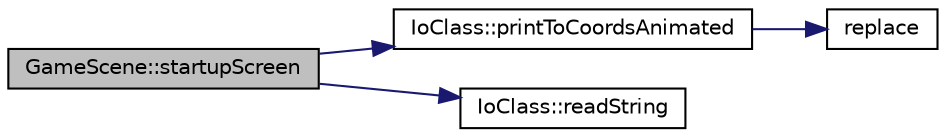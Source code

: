 digraph "GameScene::startupScreen"
{
 // LATEX_PDF_SIZE
  edge [fontname="Helvetica",fontsize="10",labelfontname="Helvetica",labelfontsize="10"];
  node [fontname="Helvetica",fontsize="10",shape=record];
  rankdir="LR";
  Node1 [label="GameScene::startupScreen",height=0.2,width=0.4,color="black", fillcolor="grey75", style="filled", fontcolor="black",tooltip=" "];
  Node1 -> Node2 [color="midnightblue",fontsize="10",style="solid"];
  Node2 [label="IoClass::printToCoordsAnimated",height=0.2,width=0.4,color="black", fillcolor="white", style="filled",URL="$class_io_class.html#a069576134fab6e543348937e75d46351",tooltip=" "];
  Node2 -> Node3 [color="midnightblue",fontsize="10",style="solid"];
  Node3 [label="replace",height=0.2,width=0.4,color="black", fillcolor="white", style="filled",URL="$_io_class_8cpp.html#a0159b96c217d65d379016f6aa2c4dd57",tooltip=" "];
  Node1 -> Node4 [color="midnightblue",fontsize="10",style="solid"];
  Node4 [label="IoClass::readString",height=0.2,width=0.4,color="black", fillcolor="white", style="filled",URL="$class_io_class.html#a2ab3d9376d924bf839839c43ffec8960",tooltip=" "];
}
